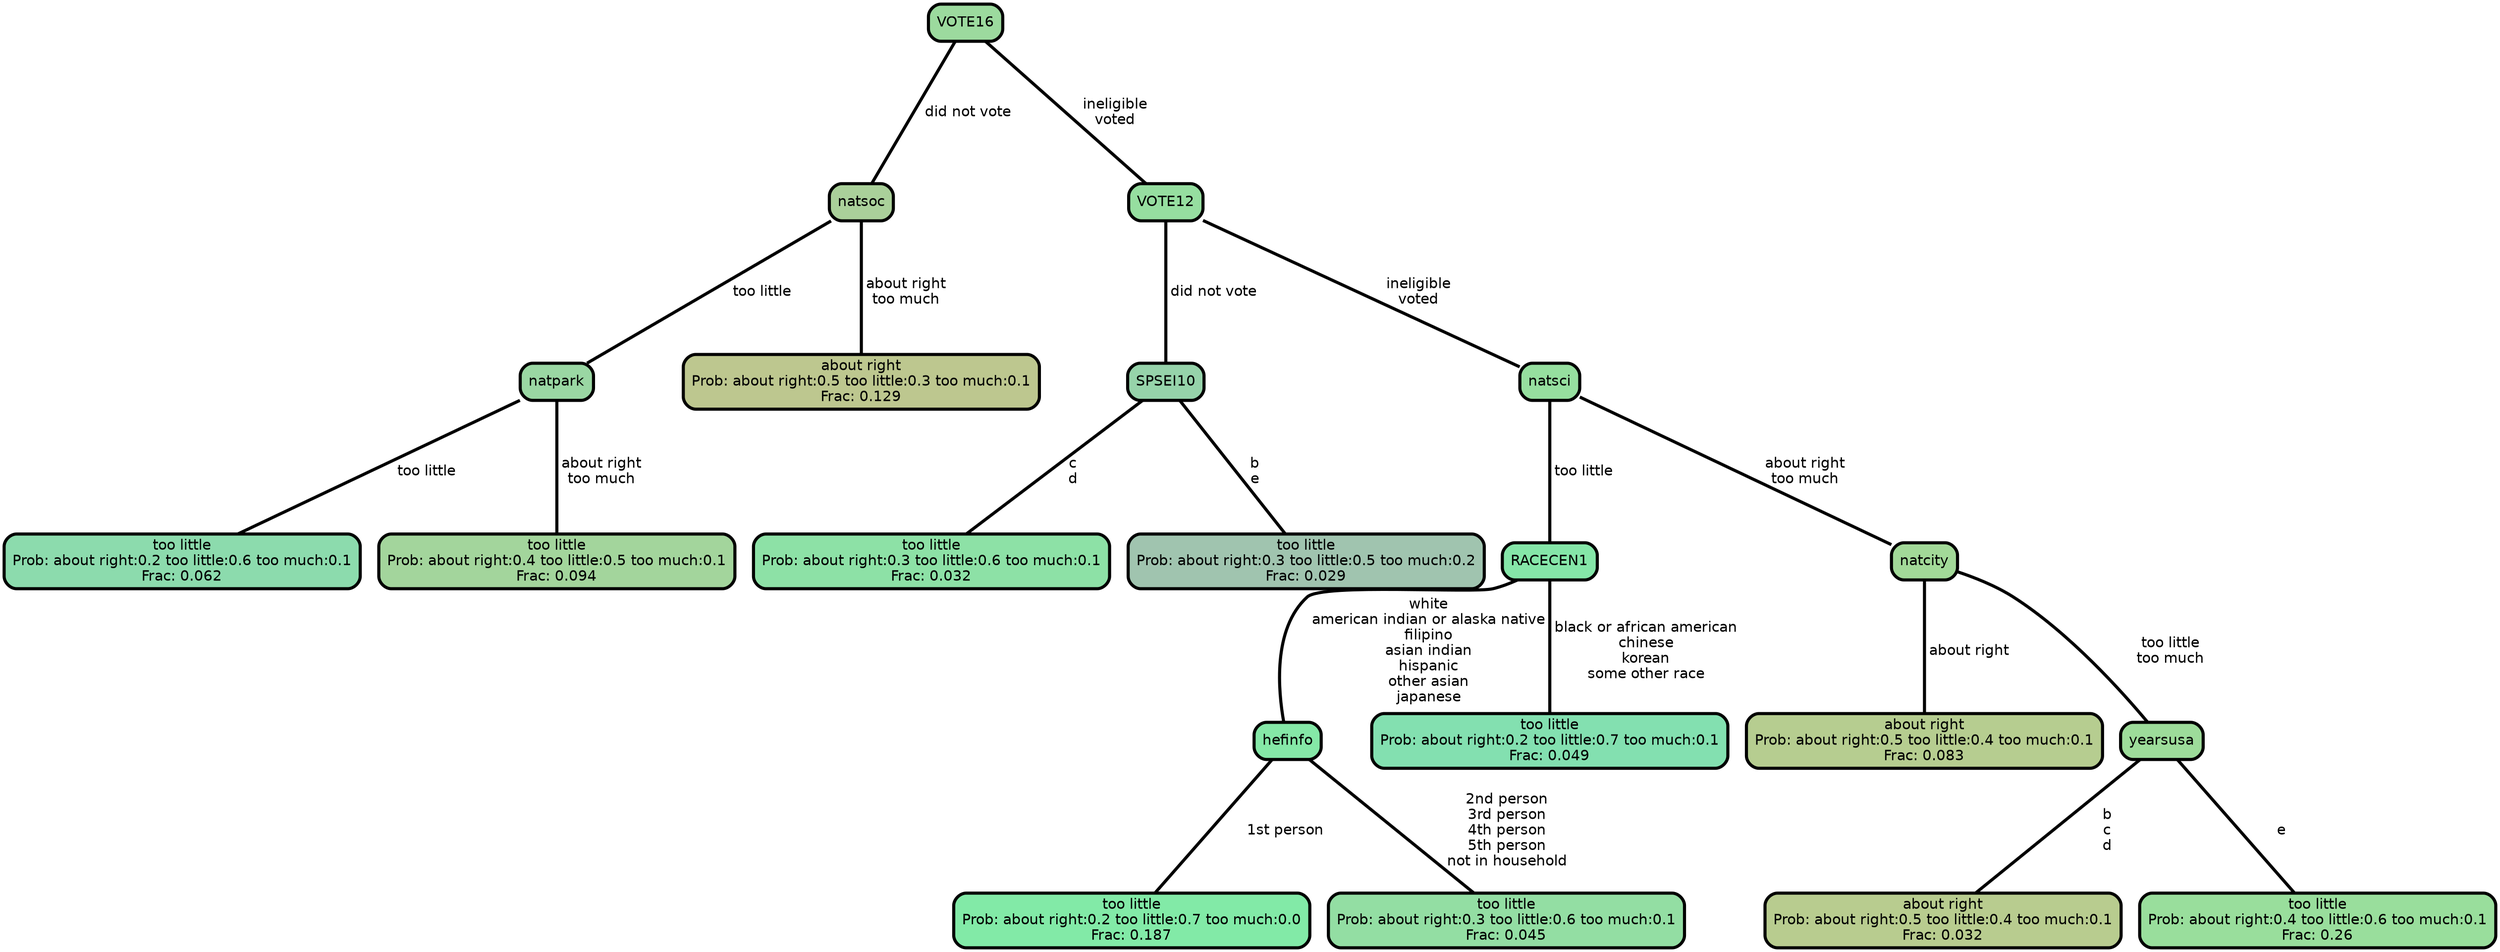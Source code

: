 graph Tree {
node [shape=box, style="filled, rounded",color="black",penwidth="3",fontcolor="black",                 fontname=helvetica] ;
graph [ranksep="0 equally", splines=straight,                 bgcolor=transparent, dpi=200] ;
edge [fontname=helvetica, color=black] ;
0 [label="too little
Prob: about right:0.2 too little:0.6 too much:0.1
Frac: 0.062", fillcolor="#8cdbad"] ;
1 [label="natpark", fillcolor="#9ad7a3"] ;
2 [label="too little
Prob: about right:0.4 too little:0.5 too much:0.1
Frac: 0.094", fillcolor="#a3d59c"] ;
3 [label="natsoc", fillcolor="#aad09a"] ;
4 [label="about right
Prob: about right:0.5 too little:0.3 too much:0.1
Frac: 0.129", fillcolor="#bdc78f"] ;
5 [label="VOTE16", fillcolor="#9cda9e"] ;
6 [label="too little
Prob: about right:0.3 too little:0.6 too much:0.1
Frac: 0.032", fillcolor="#8de1a6"] ;
7 [label="SPSEI10", fillcolor="#96d3aa"] ;
8 [label="too little
Prob: about right:0.3 too little:0.5 too much:0.2
Frac: 0.029", fillcolor="#a0c4af"] ;
9 [label="VOTE12", fillcolor="#96dea0"] ;
10 [label="too little
Prob: about right:0.2 too little:0.7 too much:0.0
Frac: 0.187", fillcolor="#82eaa7"] ;
11 [label="hefinfo", fillcolor="#85e8a7"] ;
12 [label="too little
Prob: about right:0.3 too little:0.6 too much:0.1
Frac: 0.045", fillcolor="#93dea3"] ;
13 [label="RACECEN1", fillcolor="#85e6a8"] ;
14 [label="too little
Prob: about right:0.2 too little:0.7 too much:0.1
Frac: 0.049", fillcolor="#83e0b0"] ;
15 [label="natsci", fillcolor="#96df9f"] ;
16 [label="about right
Prob: about right:0.5 too little:0.4 too much:0.1
Frac: 0.083", fillcolor="#b6cd90"] ;
17 [label="natcity", fillcolor="#a2d998"] ;
18 [label="about right
Prob: about right:0.5 too little:0.4 too much:0.1
Frac: 0.032", fillcolor="#b8cc8f"] ;
19 [label="yearsusa", fillcolor="#9ddc9a"] ;
20 [label="too little
Prob: about right:0.4 too little:0.6 too much:0.1
Frac: 0.26", fillcolor="#99de9c"] ;
1 -- 0 [label=" too little",penwidth=3] ;
1 -- 2 [label=" about right\n too much",penwidth=3] ;
3 -- 1 [label=" too little",penwidth=3] ;
3 -- 4 [label=" about right\n too much",penwidth=3] ;
5 -- 3 [label=" did not vote",penwidth=3] ;
5 -- 9 [label=" ineligible\n voted",penwidth=3] ;
7 -- 6 [label=" c\n d",penwidth=3] ;
7 -- 8 [label=" b\n e",penwidth=3] ;
9 -- 7 [label=" did not vote",penwidth=3] ;
9 -- 15 [label=" ineligible\n voted",penwidth=3] ;
11 -- 10 [label=" 1st person",penwidth=3] ;
11 -- 12 [label=" 2nd person\n 3rd person\n 4th person\n 5th person\n not in household",penwidth=3] ;
13 -- 11 [label=" white\n american indian or alaska native\n filipino\n asian indian\n hispanic\n other asian\n japanese",penwidth=3] ;
13 -- 14 [label=" black or african american\n chinese\n korean\n some other race",penwidth=3] ;
15 -- 13 [label=" too little",penwidth=3] ;
15 -- 17 [label=" about right\n too much",penwidth=3] ;
17 -- 16 [label=" about right",penwidth=3] ;
17 -- 19 [label=" too little\n too much",penwidth=3] ;
19 -- 18 [label=" b\n c\n d",penwidth=3] ;
19 -- 20 [label=" e",penwidth=3] ;
{rank = same;}}